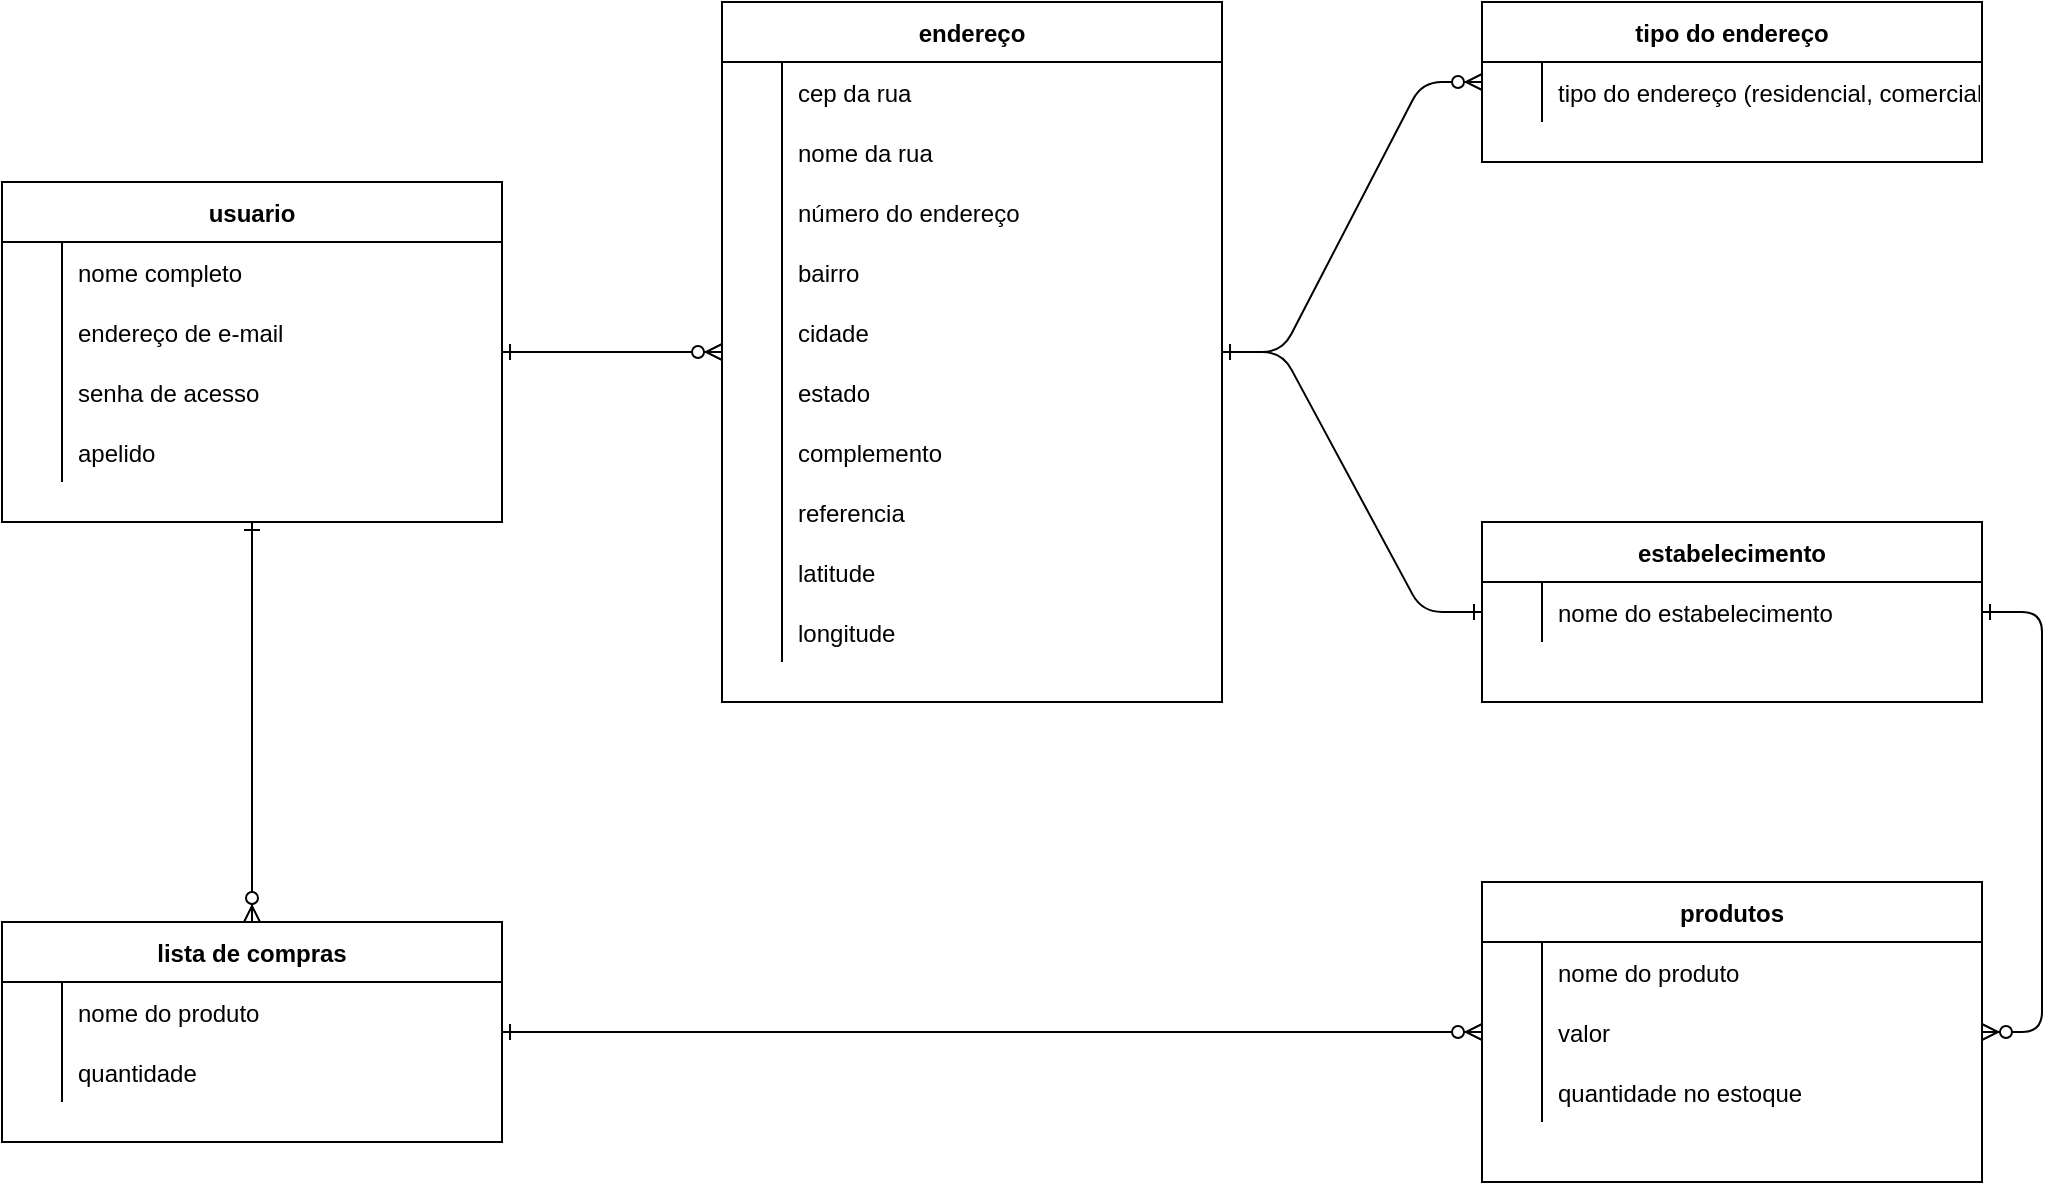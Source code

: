 <mxfile version="14.8.4" type="device"><diagram id="R2lEEEUBdFMjLlhIrx00" name="Page-1"><mxGraphModel dx="1828" dy="736" grid="1" gridSize="10" guides="1" tooltips="1" connect="1" arrows="1" fold="1" page="0" pageScale="1" pageWidth="1100" pageHeight="850" math="0" shadow="0" extFonts="Permanent Marker^https://fonts.googleapis.com/css?family=Permanent+Marker"><root><mxCell id="0"/><mxCell id="1" parent="0"/><mxCell id="Q0-7r3M6S292P5QhJqpm-104" value="" style="edgeStyle=orthogonalEdgeStyle;rounded=0;orthogonalLoop=1;jettySize=auto;html=1;endArrow=ERzeroToMany;endFill=1;startArrow=ERone;startFill=0;" edge="1" parent="1" source="Q0-7r3M6S292P5QhJqpm-1" target="Q0-7r3M6S292P5QhJqpm-91"><mxGeometry relative="1" as="geometry"/></mxCell><mxCell id="Q0-7r3M6S292P5QhJqpm-1" value="usuario" style="shape=table;startSize=30;container=1;collapsible=1;childLayout=tableLayout;fixedRows=1;rowLines=0;fontStyle=1;align=center;resizeLast=1;" vertex="1" parent="1"><mxGeometry x="130" y="360" width="250" height="170" as="geometry"/></mxCell><mxCell id="Q0-7r3M6S292P5QhJqpm-5" value="" style="shape=partialRectangle;collapsible=0;dropTarget=0;pointerEvents=0;fillColor=none;points=[[0,0.5],[1,0.5]];portConstraint=eastwest;top=0;left=0;right=0;bottom=0;" vertex="1" parent="Q0-7r3M6S292P5QhJqpm-1"><mxGeometry y="30" width="250" height="30" as="geometry"/></mxCell><mxCell id="Q0-7r3M6S292P5QhJqpm-6" value="" style="shape=partialRectangle;overflow=hidden;connectable=0;fillColor=none;top=0;left=0;bottom=0;right=0;" vertex="1" parent="Q0-7r3M6S292P5QhJqpm-5"><mxGeometry width="30" height="30" as="geometry"/></mxCell><mxCell id="Q0-7r3M6S292P5QhJqpm-7" value="nome completo" style="shape=partialRectangle;overflow=hidden;connectable=0;fillColor=none;top=0;left=0;bottom=0;right=0;align=left;spacingLeft=6;" vertex="1" parent="Q0-7r3M6S292P5QhJqpm-5"><mxGeometry x="30" width="220" height="30" as="geometry"/></mxCell><mxCell id="Q0-7r3M6S292P5QhJqpm-8" value="" style="shape=partialRectangle;collapsible=0;dropTarget=0;pointerEvents=0;fillColor=none;points=[[0,0.5],[1,0.5]];portConstraint=eastwest;top=0;left=0;right=0;bottom=0;" vertex="1" parent="Q0-7r3M6S292P5QhJqpm-1"><mxGeometry y="60" width="250" height="30" as="geometry"/></mxCell><mxCell id="Q0-7r3M6S292P5QhJqpm-9" value="" style="shape=partialRectangle;overflow=hidden;connectable=0;fillColor=none;top=0;left=0;bottom=0;right=0;" vertex="1" parent="Q0-7r3M6S292P5QhJqpm-8"><mxGeometry width="30" height="30" as="geometry"/></mxCell><mxCell id="Q0-7r3M6S292P5QhJqpm-10" value="endereço de e-mail" style="shape=partialRectangle;overflow=hidden;connectable=0;fillColor=none;top=0;left=0;bottom=0;right=0;align=left;spacingLeft=6;" vertex="1" parent="Q0-7r3M6S292P5QhJqpm-8"><mxGeometry x="30" width="220" height="30" as="geometry"/></mxCell><mxCell id="Q0-7r3M6S292P5QhJqpm-11" value="" style="shape=partialRectangle;collapsible=0;dropTarget=0;pointerEvents=0;fillColor=none;points=[[0,0.5],[1,0.5]];portConstraint=eastwest;top=0;left=0;right=0;bottom=0;" vertex="1" parent="Q0-7r3M6S292P5QhJqpm-1"><mxGeometry y="90" width="250" height="30" as="geometry"/></mxCell><mxCell id="Q0-7r3M6S292P5QhJqpm-12" value="" style="shape=partialRectangle;overflow=hidden;connectable=0;fillColor=none;top=0;left=0;bottom=0;right=0;" vertex="1" parent="Q0-7r3M6S292P5QhJqpm-11"><mxGeometry width="30" height="30" as="geometry"/></mxCell><mxCell id="Q0-7r3M6S292P5QhJqpm-13" value="senha de acesso" style="shape=partialRectangle;overflow=hidden;connectable=0;fillColor=none;top=0;left=0;bottom=0;right=0;align=left;spacingLeft=6;" vertex="1" parent="Q0-7r3M6S292P5QhJqpm-11"><mxGeometry x="30" width="220" height="30" as="geometry"/></mxCell><mxCell id="Q0-7r3M6S292P5QhJqpm-14" value="" style="shape=partialRectangle;collapsible=0;dropTarget=0;pointerEvents=0;fillColor=none;points=[[0,0.5],[1,0.5]];portConstraint=eastwest;top=0;left=0;right=0;bottom=0;" vertex="1" parent="Q0-7r3M6S292P5QhJqpm-1"><mxGeometry y="120" width="250" height="30" as="geometry"/></mxCell><mxCell id="Q0-7r3M6S292P5QhJqpm-15" value="" style="shape=partialRectangle;overflow=hidden;connectable=0;fillColor=none;top=0;left=0;bottom=0;right=0;" vertex="1" parent="Q0-7r3M6S292P5QhJqpm-14"><mxGeometry width="30" height="30" as="geometry"/></mxCell><mxCell id="Q0-7r3M6S292P5QhJqpm-16" value="apelido" style="shape=partialRectangle;overflow=hidden;connectable=0;fillColor=none;top=0;left=0;bottom=0;right=0;align=left;spacingLeft=6;" vertex="1" parent="Q0-7r3M6S292P5QhJqpm-14"><mxGeometry x="30" width="220" height="30" as="geometry"/></mxCell><mxCell id="Q0-7r3M6S292P5QhJqpm-17" value="endereço" style="shape=table;startSize=30;container=1;collapsible=1;childLayout=tableLayout;fixedRows=1;rowLines=0;fontStyle=1;align=center;resizeLast=1;" vertex="1" parent="1"><mxGeometry x="490" y="270" width="250" height="350" as="geometry"/></mxCell><mxCell id="Q0-7r3M6S292P5QhJqpm-21" value="" style="shape=partialRectangle;collapsible=0;dropTarget=0;pointerEvents=0;fillColor=none;points=[[0,0.5],[1,0.5]];portConstraint=eastwest;top=0;left=0;right=0;bottom=0;" vertex="1" parent="Q0-7r3M6S292P5QhJqpm-17"><mxGeometry y="30" width="250" height="30" as="geometry"/></mxCell><mxCell id="Q0-7r3M6S292P5QhJqpm-22" value="" style="shape=partialRectangle;overflow=hidden;connectable=0;fillColor=none;top=0;left=0;bottom=0;right=0;" vertex="1" parent="Q0-7r3M6S292P5QhJqpm-21"><mxGeometry width="30" height="30" as="geometry"/></mxCell><mxCell id="Q0-7r3M6S292P5QhJqpm-23" value="cep da rua" style="shape=partialRectangle;overflow=hidden;connectable=0;fillColor=none;top=0;left=0;bottom=0;right=0;align=left;spacingLeft=6;" vertex="1" parent="Q0-7r3M6S292P5QhJqpm-21"><mxGeometry x="30" width="220" height="30" as="geometry"/></mxCell><mxCell id="Q0-7r3M6S292P5QhJqpm-18" value="" style="shape=partialRectangle;collapsible=0;dropTarget=0;pointerEvents=0;fillColor=none;points=[[0,0.5],[1,0.5]];portConstraint=eastwest;top=0;left=0;right=0;bottom=0;" vertex="1" parent="Q0-7r3M6S292P5QhJqpm-17"><mxGeometry y="60" width="250" height="30" as="geometry"/></mxCell><mxCell id="Q0-7r3M6S292P5QhJqpm-19" value="" style="shape=partialRectangle;overflow=hidden;connectable=0;fillColor=none;top=0;left=0;bottom=0;right=0;" vertex="1" parent="Q0-7r3M6S292P5QhJqpm-18"><mxGeometry width="30" height="30" as="geometry"/></mxCell><mxCell id="Q0-7r3M6S292P5QhJqpm-20" value="nome da rua" style="shape=partialRectangle;overflow=hidden;connectable=0;fillColor=none;top=0;left=0;bottom=0;right=0;align=left;spacingLeft=6;" vertex="1" parent="Q0-7r3M6S292P5QhJqpm-18"><mxGeometry x="30" width="220" height="30" as="geometry"/></mxCell><mxCell id="Q0-7r3M6S292P5QhJqpm-43" value="" style="shape=partialRectangle;collapsible=0;dropTarget=0;pointerEvents=0;fillColor=none;points=[[0,0.5],[1,0.5]];portConstraint=eastwest;top=0;left=0;right=0;bottom=0;" vertex="1" parent="Q0-7r3M6S292P5QhJqpm-17"><mxGeometry y="90" width="250" height="30" as="geometry"/></mxCell><mxCell id="Q0-7r3M6S292P5QhJqpm-44" value="" style="shape=partialRectangle;overflow=hidden;connectable=0;fillColor=none;top=0;left=0;bottom=0;right=0;" vertex="1" parent="Q0-7r3M6S292P5QhJqpm-43"><mxGeometry width="30" height="30" as="geometry"/></mxCell><mxCell id="Q0-7r3M6S292P5QhJqpm-45" value="número do endereço" style="shape=partialRectangle;overflow=hidden;connectable=0;fillColor=none;top=0;left=0;bottom=0;right=0;align=left;spacingLeft=6;" vertex="1" parent="Q0-7r3M6S292P5QhJqpm-43"><mxGeometry x="30" width="220" height="30" as="geometry"/></mxCell><mxCell id="Q0-7r3M6S292P5QhJqpm-24" value="" style="shape=partialRectangle;collapsible=0;dropTarget=0;pointerEvents=0;fillColor=none;points=[[0,0.5],[1,0.5]];portConstraint=eastwest;top=0;left=0;right=0;bottom=0;" vertex="1" parent="Q0-7r3M6S292P5QhJqpm-17"><mxGeometry y="120" width="250" height="30" as="geometry"/></mxCell><mxCell id="Q0-7r3M6S292P5QhJqpm-25" value="" style="shape=partialRectangle;overflow=hidden;connectable=0;fillColor=none;top=0;left=0;bottom=0;right=0;" vertex="1" parent="Q0-7r3M6S292P5QhJqpm-24"><mxGeometry width="30" height="30" as="geometry"/></mxCell><mxCell id="Q0-7r3M6S292P5QhJqpm-26" value="bairro" style="shape=partialRectangle;overflow=hidden;connectable=0;fillColor=none;top=0;left=0;bottom=0;right=0;align=left;spacingLeft=6;" vertex="1" parent="Q0-7r3M6S292P5QhJqpm-24"><mxGeometry x="30" width="220" height="30" as="geometry"/></mxCell><mxCell id="Q0-7r3M6S292P5QhJqpm-27" value="" style="shape=partialRectangle;collapsible=0;dropTarget=0;pointerEvents=0;fillColor=none;points=[[0,0.5],[1,0.5]];portConstraint=eastwest;top=0;left=0;right=0;bottom=0;" vertex="1" parent="Q0-7r3M6S292P5QhJqpm-17"><mxGeometry y="150" width="250" height="30" as="geometry"/></mxCell><mxCell id="Q0-7r3M6S292P5QhJqpm-28" value="" style="shape=partialRectangle;overflow=hidden;connectable=0;fillColor=none;top=0;left=0;bottom=0;right=0;" vertex="1" parent="Q0-7r3M6S292P5QhJqpm-27"><mxGeometry width="30" height="30" as="geometry"/></mxCell><mxCell id="Q0-7r3M6S292P5QhJqpm-29" value="cidade" style="shape=partialRectangle;overflow=hidden;connectable=0;fillColor=none;top=0;left=0;bottom=0;right=0;align=left;spacingLeft=6;" vertex="1" parent="Q0-7r3M6S292P5QhJqpm-27"><mxGeometry x="30" width="220" height="30" as="geometry"/></mxCell><mxCell id="Q0-7r3M6S292P5QhJqpm-46" value="" style="shape=partialRectangle;collapsible=0;dropTarget=0;pointerEvents=0;fillColor=none;points=[[0,0.5],[1,0.5]];portConstraint=eastwest;top=0;left=0;right=0;bottom=0;" vertex="1" parent="Q0-7r3M6S292P5QhJqpm-17"><mxGeometry y="180" width="250" height="30" as="geometry"/></mxCell><mxCell id="Q0-7r3M6S292P5QhJqpm-47" value="" style="shape=partialRectangle;overflow=hidden;connectable=0;fillColor=none;top=0;left=0;bottom=0;right=0;" vertex="1" parent="Q0-7r3M6S292P5QhJqpm-46"><mxGeometry width="30" height="30" as="geometry"/></mxCell><mxCell id="Q0-7r3M6S292P5QhJqpm-48" value="estado" style="shape=partialRectangle;overflow=hidden;connectable=0;fillColor=none;top=0;left=0;bottom=0;right=0;align=left;spacingLeft=6;" vertex="1" parent="Q0-7r3M6S292P5QhJqpm-46"><mxGeometry x="30" width="220" height="30" as="geometry"/></mxCell><mxCell id="Q0-7r3M6S292P5QhJqpm-49" value="" style="shape=partialRectangle;collapsible=0;dropTarget=0;pointerEvents=0;fillColor=none;points=[[0,0.5],[1,0.5]];portConstraint=eastwest;top=0;left=0;right=0;bottom=0;" vertex="1" parent="Q0-7r3M6S292P5QhJqpm-17"><mxGeometry y="210" width="250" height="30" as="geometry"/></mxCell><mxCell id="Q0-7r3M6S292P5QhJqpm-50" value="" style="shape=partialRectangle;overflow=hidden;connectable=0;fillColor=none;top=0;left=0;bottom=0;right=0;" vertex="1" parent="Q0-7r3M6S292P5QhJqpm-49"><mxGeometry width="30" height="30" as="geometry"/></mxCell><mxCell id="Q0-7r3M6S292P5QhJqpm-51" value="complemento" style="shape=partialRectangle;overflow=hidden;connectable=0;fillColor=none;top=0;left=0;bottom=0;right=0;align=left;spacingLeft=6;" vertex="1" parent="Q0-7r3M6S292P5QhJqpm-49"><mxGeometry x="30" width="220" height="30" as="geometry"/></mxCell><mxCell id="Q0-7r3M6S292P5QhJqpm-52" value="" style="shape=partialRectangle;collapsible=0;dropTarget=0;pointerEvents=0;fillColor=none;points=[[0,0.5],[1,0.5]];portConstraint=eastwest;top=0;left=0;right=0;bottom=0;" vertex="1" parent="Q0-7r3M6S292P5QhJqpm-17"><mxGeometry y="240" width="250" height="30" as="geometry"/></mxCell><mxCell id="Q0-7r3M6S292P5QhJqpm-53" value="" style="shape=partialRectangle;overflow=hidden;connectable=0;fillColor=none;top=0;left=0;bottom=0;right=0;" vertex="1" parent="Q0-7r3M6S292P5QhJqpm-52"><mxGeometry width="30" height="30" as="geometry"/></mxCell><mxCell id="Q0-7r3M6S292P5QhJqpm-54" value="referencia" style="shape=partialRectangle;overflow=hidden;connectable=0;fillColor=none;top=0;left=0;bottom=0;right=0;align=left;spacingLeft=6;" vertex="1" parent="Q0-7r3M6S292P5QhJqpm-52"><mxGeometry x="30" width="220" height="30" as="geometry"/></mxCell><mxCell id="Q0-7r3M6S292P5QhJqpm-70" value="" style="shape=partialRectangle;collapsible=0;dropTarget=0;pointerEvents=0;fillColor=none;points=[[0,0.5],[1,0.5]];portConstraint=eastwest;top=0;left=0;right=0;bottom=0;" vertex="1" parent="Q0-7r3M6S292P5QhJqpm-17"><mxGeometry y="270" width="250" height="30" as="geometry"/></mxCell><mxCell id="Q0-7r3M6S292P5QhJqpm-71" value="" style="shape=partialRectangle;overflow=hidden;connectable=0;fillColor=none;top=0;left=0;bottom=0;right=0;" vertex="1" parent="Q0-7r3M6S292P5QhJqpm-70"><mxGeometry width="30" height="30" as="geometry"/></mxCell><mxCell id="Q0-7r3M6S292P5QhJqpm-72" value="latitude" style="shape=partialRectangle;overflow=hidden;connectable=0;fillColor=none;top=0;left=0;bottom=0;right=0;align=left;spacingLeft=6;" vertex="1" parent="Q0-7r3M6S292P5QhJqpm-70"><mxGeometry x="30" width="220" height="30" as="geometry"/></mxCell><mxCell id="Q0-7r3M6S292P5QhJqpm-73" value="" style="shape=partialRectangle;collapsible=0;dropTarget=0;pointerEvents=0;fillColor=none;points=[[0,0.5],[1,0.5]];portConstraint=eastwest;top=0;left=0;right=0;bottom=0;" vertex="1" parent="Q0-7r3M6S292P5QhJqpm-17"><mxGeometry y="300" width="250" height="30" as="geometry"/></mxCell><mxCell id="Q0-7r3M6S292P5QhJqpm-74" value="" style="shape=partialRectangle;overflow=hidden;connectable=0;fillColor=none;top=0;left=0;bottom=0;right=0;" vertex="1" parent="Q0-7r3M6S292P5QhJqpm-73"><mxGeometry width="30" height="30" as="geometry"/></mxCell><mxCell id="Q0-7r3M6S292P5QhJqpm-75" value="longitude" style="shape=partialRectangle;overflow=hidden;connectable=0;fillColor=none;top=0;left=0;bottom=0;right=0;align=left;spacingLeft=6;" vertex="1" parent="Q0-7r3M6S292P5QhJqpm-73"><mxGeometry x="30" width="220" height="30" as="geometry"/></mxCell><mxCell id="Q0-7r3M6S292P5QhJqpm-30" value="tipo do endereço" style="shape=table;startSize=30;container=1;collapsible=1;childLayout=tableLayout;fixedRows=1;rowLines=0;fontStyle=1;align=center;resizeLast=1;" vertex="1" parent="1"><mxGeometry x="870" y="270" width="250" height="80" as="geometry"/></mxCell><mxCell id="Q0-7r3M6S292P5QhJqpm-31" value="" style="shape=partialRectangle;collapsible=0;dropTarget=0;pointerEvents=0;fillColor=none;points=[[0,0.5],[1,0.5]];portConstraint=eastwest;top=0;left=0;right=0;bottom=0;" vertex="1" parent="Q0-7r3M6S292P5QhJqpm-30"><mxGeometry y="30" width="250" height="30" as="geometry"/></mxCell><mxCell id="Q0-7r3M6S292P5QhJqpm-32" value="" style="shape=partialRectangle;overflow=hidden;connectable=0;fillColor=none;top=0;left=0;bottom=0;right=0;" vertex="1" parent="Q0-7r3M6S292P5QhJqpm-31"><mxGeometry width="30" height="30" as="geometry"/></mxCell><mxCell id="Q0-7r3M6S292P5QhJqpm-33" value="tipo do endereço (residencial, comercial, entrega)" style="shape=partialRectangle;overflow=hidden;connectable=0;fillColor=none;top=0;left=0;bottom=0;right=0;align=left;spacingLeft=6;" vertex="1" parent="Q0-7r3M6S292P5QhJqpm-31"><mxGeometry x="30" width="220" height="30" as="geometry"/></mxCell><mxCell id="Q0-7r3M6S292P5QhJqpm-55" value="" style="edgeStyle=entityRelationEdgeStyle;endArrow=ERzeroToMany;startArrow=ERone;endFill=1;startFill=0;" edge="1" parent="1" source="Q0-7r3M6S292P5QhJqpm-17" target="Q0-7r3M6S292P5QhJqpm-30"><mxGeometry width="100" height="100" relative="1" as="geometry"><mxPoint x="850" y="560" as="sourcePoint"/><mxPoint x="850" y="750" as="targetPoint"/></mxGeometry></mxCell><mxCell id="Q0-7r3M6S292P5QhJqpm-56" value="" style="edgeStyle=entityRelationEdgeStyle;endArrow=ERzeroToMany;startArrow=ERone;endFill=1;startFill=0;" edge="1" parent="1" source="Q0-7r3M6S292P5QhJqpm-1" target="Q0-7r3M6S292P5QhJqpm-17"><mxGeometry width="100" height="100" relative="1" as="geometry"><mxPoint x="440" y="660" as="sourcePoint"/><mxPoint x="440" y="850" as="targetPoint"/></mxGeometry></mxCell><mxCell id="Q0-7r3M6S292P5QhJqpm-57" value="estabelecimento" style="shape=table;startSize=30;container=1;collapsible=1;childLayout=tableLayout;fixedRows=1;rowLines=0;fontStyle=1;align=center;resizeLast=1;" vertex="1" parent="1"><mxGeometry x="870" y="530" width="250" height="90" as="geometry"/></mxCell><mxCell id="Q0-7r3M6S292P5QhJqpm-58" value="" style="shape=partialRectangle;collapsible=0;dropTarget=0;pointerEvents=0;fillColor=none;points=[[0,0.5],[1,0.5]];portConstraint=eastwest;top=0;left=0;right=0;bottom=0;" vertex="1" parent="Q0-7r3M6S292P5QhJqpm-57"><mxGeometry y="30" width="250" height="30" as="geometry"/></mxCell><mxCell id="Q0-7r3M6S292P5QhJqpm-59" value="" style="shape=partialRectangle;overflow=hidden;connectable=0;fillColor=none;top=0;left=0;bottom=0;right=0;" vertex="1" parent="Q0-7r3M6S292P5QhJqpm-58"><mxGeometry width="30" height="30" as="geometry"/></mxCell><mxCell id="Q0-7r3M6S292P5QhJqpm-60" value="nome do estabelecimento" style="shape=partialRectangle;overflow=hidden;connectable=0;fillColor=none;top=0;left=0;bottom=0;right=0;align=left;spacingLeft=6;" vertex="1" parent="Q0-7r3M6S292P5QhJqpm-58"><mxGeometry x="30" width="220" height="30" as="geometry"/></mxCell><mxCell id="Q0-7r3M6S292P5QhJqpm-79" value="" style="edgeStyle=entityRelationEdgeStyle;endArrow=ERone;startArrow=ERone;endFill=0;startFill=0;" edge="1" parent="1" source="Q0-7r3M6S292P5QhJqpm-17" target="Q0-7r3M6S292P5QhJqpm-57"><mxGeometry width="100" height="100" relative="1" as="geometry"><mxPoint x="810" y="980" as="sourcePoint"/><mxPoint x="890" y="640.0" as="targetPoint"/></mxGeometry></mxCell><mxCell id="Q0-7r3M6S292P5QhJqpm-80" value="produtos" style="shape=table;startSize=30;container=1;collapsible=1;childLayout=tableLayout;fixedRows=1;rowLines=0;fontStyle=1;align=center;resizeLast=1;" vertex="1" parent="1"><mxGeometry x="870" y="710" width="250" height="150" as="geometry"/></mxCell><mxCell id="Q0-7r3M6S292P5QhJqpm-81" value="" style="shape=partialRectangle;collapsible=0;dropTarget=0;pointerEvents=0;fillColor=none;points=[[0,0.5],[1,0.5]];portConstraint=eastwest;top=0;left=0;right=0;bottom=0;" vertex="1" parent="Q0-7r3M6S292P5QhJqpm-80"><mxGeometry y="30" width="250" height="30" as="geometry"/></mxCell><mxCell id="Q0-7r3M6S292P5QhJqpm-82" value="" style="shape=partialRectangle;overflow=hidden;connectable=0;fillColor=none;top=0;left=0;bottom=0;right=0;" vertex="1" parent="Q0-7r3M6S292P5QhJqpm-81"><mxGeometry width="30" height="30" as="geometry"/></mxCell><mxCell id="Q0-7r3M6S292P5QhJqpm-83" value="nome do produto" style="shape=partialRectangle;overflow=hidden;connectable=0;fillColor=none;top=0;left=0;bottom=0;right=0;align=left;spacingLeft=6;" vertex="1" parent="Q0-7r3M6S292P5QhJqpm-81"><mxGeometry x="30" width="220" height="30" as="geometry"/></mxCell><mxCell id="Q0-7r3M6S292P5QhJqpm-84" value="" style="shape=partialRectangle;collapsible=0;dropTarget=0;pointerEvents=0;fillColor=none;points=[[0,0.5],[1,0.5]];portConstraint=eastwest;top=0;left=0;right=0;bottom=0;" vertex="1" parent="Q0-7r3M6S292P5QhJqpm-80"><mxGeometry y="60" width="250" height="30" as="geometry"/></mxCell><mxCell id="Q0-7r3M6S292P5QhJqpm-85" value="" style="shape=partialRectangle;overflow=hidden;connectable=0;fillColor=none;top=0;left=0;bottom=0;right=0;" vertex="1" parent="Q0-7r3M6S292P5QhJqpm-84"><mxGeometry width="30" height="30" as="geometry"/></mxCell><mxCell id="Q0-7r3M6S292P5QhJqpm-86" value="valor" style="shape=partialRectangle;overflow=hidden;connectable=0;fillColor=none;top=0;left=0;bottom=0;right=0;align=left;spacingLeft=6;" vertex="1" parent="Q0-7r3M6S292P5QhJqpm-84"><mxGeometry x="30" width="220" height="30" as="geometry"/></mxCell><mxCell id="Q0-7r3M6S292P5QhJqpm-87" value="" style="shape=partialRectangle;collapsible=0;dropTarget=0;pointerEvents=0;fillColor=none;points=[[0,0.5],[1,0.5]];portConstraint=eastwest;top=0;left=0;right=0;bottom=0;" vertex="1" parent="Q0-7r3M6S292P5QhJqpm-80"><mxGeometry y="90" width="250" height="30" as="geometry"/></mxCell><mxCell id="Q0-7r3M6S292P5QhJqpm-88" value="" style="shape=partialRectangle;overflow=hidden;connectable=0;fillColor=none;top=0;left=0;bottom=0;right=0;" vertex="1" parent="Q0-7r3M6S292P5QhJqpm-87"><mxGeometry width="30" height="30" as="geometry"/></mxCell><mxCell id="Q0-7r3M6S292P5QhJqpm-89" value="quantidade no estoque" style="shape=partialRectangle;overflow=hidden;connectable=0;fillColor=none;top=0;left=0;bottom=0;right=0;align=left;spacingLeft=6;" vertex="1" parent="Q0-7r3M6S292P5QhJqpm-87"><mxGeometry x="30" width="220" height="30" as="geometry"/></mxCell><mxCell id="Q0-7r3M6S292P5QhJqpm-90" value="" style="edgeStyle=entityRelationEdgeStyle;endArrow=ERzeroToMany;startArrow=ERone;endFill=1;startFill=0;" edge="1" parent="1" source="Q0-7r3M6S292P5QhJqpm-57" target="Q0-7r3M6S292P5QhJqpm-80"><mxGeometry width="100" height="100" relative="1" as="geometry"><mxPoint x="1330" y="865" as="sourcePoint"/><mxPoint x="1650" y="800" as="targetPoint"/></mxGeometry></mxCell><mxCell id="Q0-7r3M6S292P5QhJqpm-91" value="lista de compras" style="shape=table;startSize=30;container=1;collapsible=1;childLayout=tableLayout;fixedRows=1;rowLines=0;fontStyle=1;align=center;resizeLast=1;" vertex="1" parent="1"><mxGeometry x="130" y="730" width="250" height="110" as="geometry"/></mxCell><mxCell id="Q0-7r3M6S292P5QhJqpm-92" value="" style="shape=partialRectangle;collapsible=0;dropTarget=0;pointerEvents=0;fillColor=none;points=[[0,0.5],[1,0.5]];portConstraint=eastwest;top=0;left=0;right=0;bottom=0;" vertex="1" parent="Q0-7r3M6S292P5QhJqpm-91"><mxGeometry y="30" width="250" height="30" as="geometry"/></mxCell><mxCell id="Q0-7r3M6S292P5QhJqpm-93" value="" style="shape=partialRectangle;overflow=hidden;connectable=0;fillColor=none;top=0;left=0;bottom=0;right=0;" vertex="1" parent="Q0-7r3M6S292P5QhJqpm-92"><mxGeometry width="30" height="30" as="geometry"/></mxCell><mxCell id="Q0-7r3M6S292P5QhJqpm-94" value="nome do produto" style="shape=partialRectangle;overflow=hidden;connectable=0;fillColor=none;top=0;left=0;bottom=0;right=0;align=left;spacingLeft=6;" vertex="1" parent="Q0-7r3M6S292P5QhJqpm-92"><mxGeometry x="30" width="220" height="30" as="geometry"/></mxCell><mxCell id="Q0-7r3M6S292P5QhJqpm-95" value="" style="shape=partialRectangle;collapsible=0;dropTarget=0;pointerEvents=0;fillColor=none;points=[[0,0.5],[1,0.5]];portConstraint=eastwest;top=0;left=0;right=0;bottom=0;" vertex="1" parent="Q0-7r3M6S292P5QhJqpm-91"><mxGeometry y="60" width="250" height="30" as="geometry"/></mxCell><mxCell id="Q0-7r3M6S292P5QhJqpm-96" value="" style="shape=partialRectangle;overflow=hidden;connectable=0;fillColor=none;top=0;left=0;bottom=0;right=0;" vertex="1" parent="Q0-7r3M6S292P5QhJqpm-95"><mxGeometry width="30" height="30" as="geometry"/></mxCell><mxCell id="Q0-7r3M6S292P5QhJqpm-97" value="quantidade" style="shape=partialRectangle;overflow=hidden;connectable=0;fillColor=none;top=0;left=0;bottom=0;right=0;align=left;spacingLeft=6;" vertex="1" parent="Q0-7r3M6S292P5QhJqpm-95"><mxGeometry x="30" width="220" height="30" as="geometry"/></mxCell><mxCell id="Q0-7r3M6S292P5QhJqpm-105" value="" style="edgeStyle=entityRelationEdgeStyle;endArrow=ERzeroToMany;startArrow=ERone;endFill=1;startFill=0;" edge="1" parent="1" source="Q0-7r3M6S292P5QhJqpm-91" target="Q0-7r3M6S292P5QhJqpm-80"><mxGeometry width="100" height="100" relative="1" as="geometry"><mxPoint x="790" y="1185" as="sourcePoint"/><mxPoint x="1490" y="1050" as="targetPoint"/></mxGeometry></mxCell></root></mxGraphModel></diagram></mxfile>